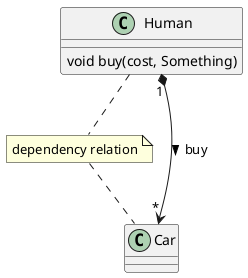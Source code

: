 @startuml
note "dependency relation" as Note1
class Human {
  void buy(cost, Something)
}

Human "1"  *--> "*" Car: buy >
Human .. Note1
Note1 .. Car
@enduml